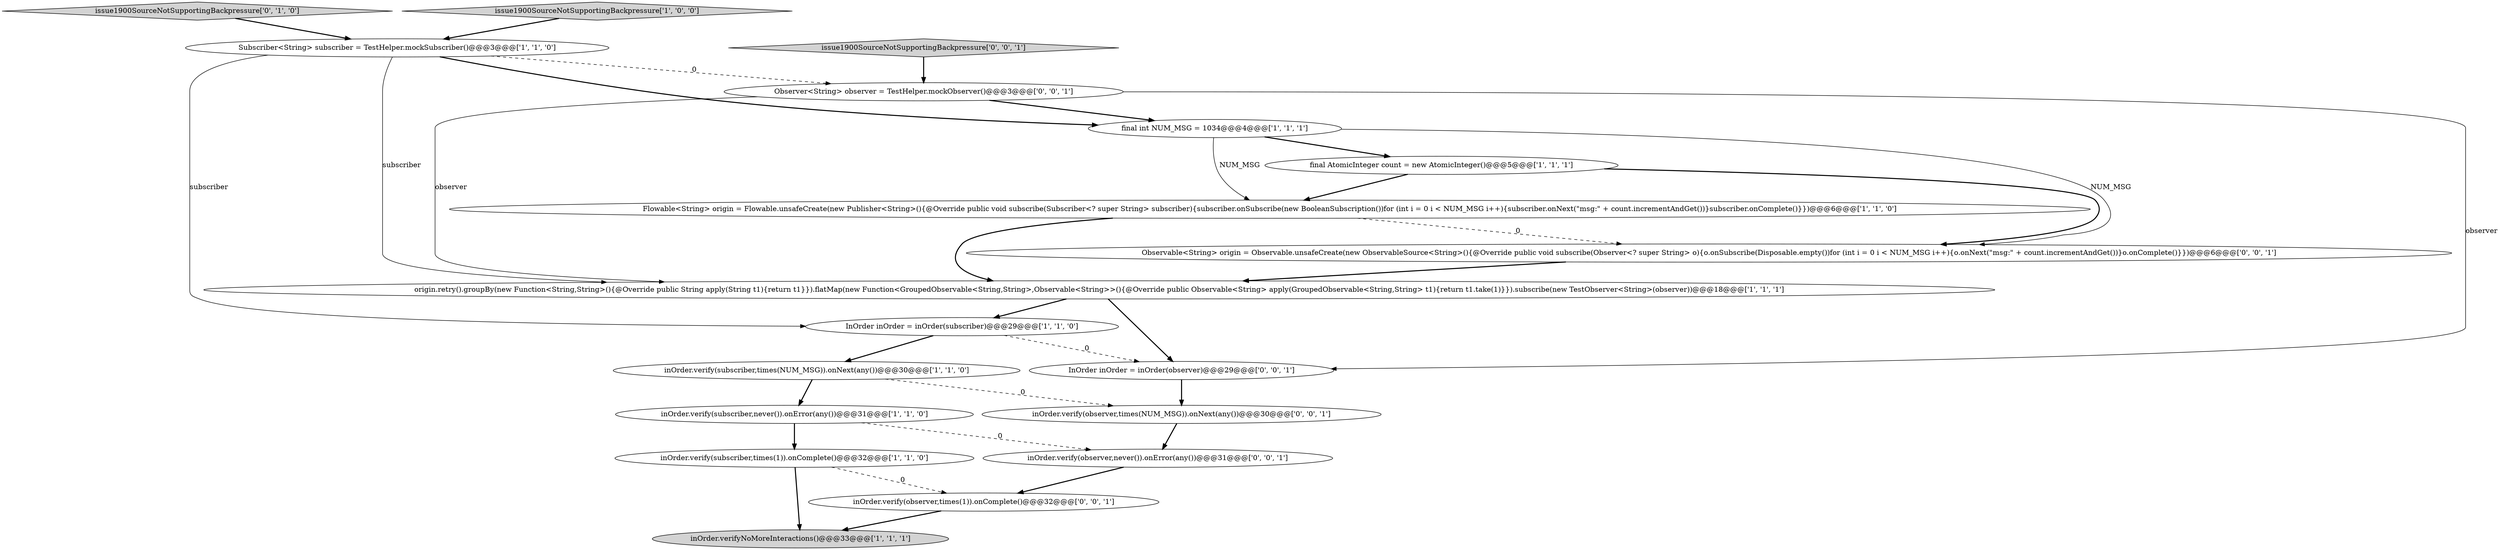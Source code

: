 digraph {
12 [style = filled, label = "Observer<String> observer = TestHelper.mockObserver()@@@3@@@['0', '0', '1']", fillcolor = white, shape = ellipse image = "AAA0AAABBB3BBB"];
11 [style = filled, label = "issue1900SourceNotSupportingBackpressure['0', '1', '0']", fillcolor = lightgray, shape = diamond image = "AAA0AAABBB2BBB"];
8 [style = filled, label = "inOrder.verify(subscriber,times(1)).onComplete()@@@32@@@['1', '1', '0']", fillcolor = white, shape = ellipse image = "AAA0AAABBB1BBB"];
7 [style = filled, label = "InOrder inOrder = inOrder(subscriber)@@@29@@@['1', '1', '0']", fillcolor = white, shape = ellipse image = "AAA0AAABBB1BBB"];
18 [style = filled, label = "inOrder.verify(observer,never()).onError(any())@@@31@@@['0', '0', '1']", fillcolor = white, shape = ellipse image = "AAA0AAABBB3BBB"];
5 [style = filled, label = "issue1900SourceNotSupportingBackpressure['1', '0', '0']", fillcolor = lightgray, shape = diamond image = "AAA0AAABBB1BBB"];
2 [style = filled, label = "inOrder.verifyNoMoreInteractions()@@@33@@@['1', '1', '1']", fillcolor = lightgray, shape = ellipse image = "AAA0AAABBB1BBB"];
14 [style = filled, label = "issue1900SourceNotSupportingBackpressure['0', '0', '1']", fillcolor = lightgray, shape = diamond image = "AAA0AAABBB3BBB"];
17 [style = filled, label = "InOrder inOrder = inOrder(observer)@@@29@@@['0', '0', '1']", fillcolor = white, shape = ellipse image = "AAA0AAABBB3BBB"];
0 [style = filled, label = "origin.retry().groupBy(new Function<String,String>(){@Override public String apply(String t1){return t1}}).flatMap(new Function<GroupedObservable<String,String>,Observable<String>>(){@Override public Observable<String> apply(GroupedObservable<String,String> t1){return t1.take(1)}}).subscribe(new TestObserver<String>(observer))@@@18@@@['1', '1', '1']", fillcolor = white, shape = ellipse image = "AAA0AAABBB1BBB"];
13 [style = filled, label = "inOrder.verify(observer,times(1)).onComplete()@@@32@@@['0', '0', '1']", fillcolor = white, shape = ellipse image = "AAA0AAABBB3BBB"];
4 [style = filled, label = "Flowable<String> origin = Flowable.unsafeCreate(new Publisher<String>(){@Override public void subscribe(Subscriber<? super String> subscriber){subscriber.onSubscribe(new BooleanSubscription())for (int i = 0 i < NUM_MSG i++){subscriber.onNext(\"msg:\" + count.incrementAndGet())}subscriber.onComplete()}})@@@6@@@['1', '1', '0']", fillcolor = white, shape = ellipse image = "AAA0AAABBB1BBB"];
9 [style = filled, label = "inOrder.verify(subscriber,never()).onError(any())@@@31@@@['1', '1', '0']", fillcolor = white, shape = ellipse image = "AAA0AAABBB1BBB"];
16 [style = filled, label = "inOrder.verify(observer,times(NUM_MSG)).onNext(any())@@@30@@@['0', '0', '1']", fillcolor = white, shape = ellipse image = "AAA0AAABBB3BBB"];
1 [style = filled, label = "inOrder.verify(subscriber,times(NUM_MSG)).onNext(any())@@@30@@@['1', '1', '0']", fillcolor = white, shape = ellipse image = "AAA0AAABBB1BBB"];
6 [style = filled, label = "final int NUM_MSG = 1034@@@4@@@['1', '1', '1']", fillcolor = white, shape = ellipse image = "AAA0AAABBB1BBB"];
3 [style = filled, label = "final AtomicInteger count = new AtomicInteger()@@@5@@@['1', '1', '1']", fillcolor = white, shape = ellipse image = "AAA0AAABBB1BBB"];
15 [style = filled, label = "Observable<String> origin = Observable.unsafeCreate(new ObservableSource<String>(){@Override public void subscribe(Observer<? super String> o){o.onSubscribe(Disposable.empty())for (int i = 0 i < NUM_MSG i++){o.onNext(\"msg:\" + count.incrementAndGet())}o.onComplete()}})@@@6@@@['0', '0', '1']", fillcolor = white, shape = ellipse image = "AAA0AAABBB3BBB"];
10 [style = filled, label = "Subscriber<String> subscriber = TestHelper.mockSubscriber()@@@3@@@['1', '1', '0']", fillcolor = white, shape = ellipse image = "AAA0AAABBB1BBB"];
6->3 [style = bold, label=""];
5->10 [style = bold, label=""];
16->18 [style = bold, label=""];
7->1 [style = bold, label=""];
7->17 [style = dashed, label="0"];
0->17 [style = bold, label=""];
6->15 [style = solid, label="NUM_MSG"];
9->18 [style = dashed, label="0"];
10->7 [style = solid, label="subscriber"];
10->12 [style = dashed, label="0"];
3->15 [style = bold, label=""];
9->8 [style = bold, label=""];
12->6 [style = bold, label=""];
3->4 [style = bold, label=""];
10->6 [style = bold, label=""];
1->9 [style = bold, label=""];
6->4 [style = solid, label="NUM_MSG"];
4->0 [style = bold, label=""];
8->13 [style = dashed, label="0"];
0->7 [style = bold, label=""];
12->0 [style = solid, label="observer"];
12->17 [style = solid, label="observer"];
8->2 [style = bold, label=""];
11->10 [style = bold, label=""];
1->16 [style = dashed, label="0"];
4->15 [style = dashed, label="0"];
15->0 [style = bold, label=""];
10->0 [style = solid, label="subscriber"];
14->12 [style = bold, label=""];
18->13 [style = bold, label=""];
17->16 [style = bold, label=""];
13->2 [style = bold, label=""];
}
